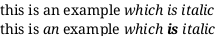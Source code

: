 {
  "sha1": "lgrsgwl4ih9sb5ay4nh6r4eatkpbc3a",
  "insertion": {
    "when": "2024-06-03T18:59:34.112Z",
    "user": "plantuml@gmail.com"
  }
}
@startcreole
this is an example <i>which is italic</i>
this is //an// example <i>which **is** italic
@endcreole
